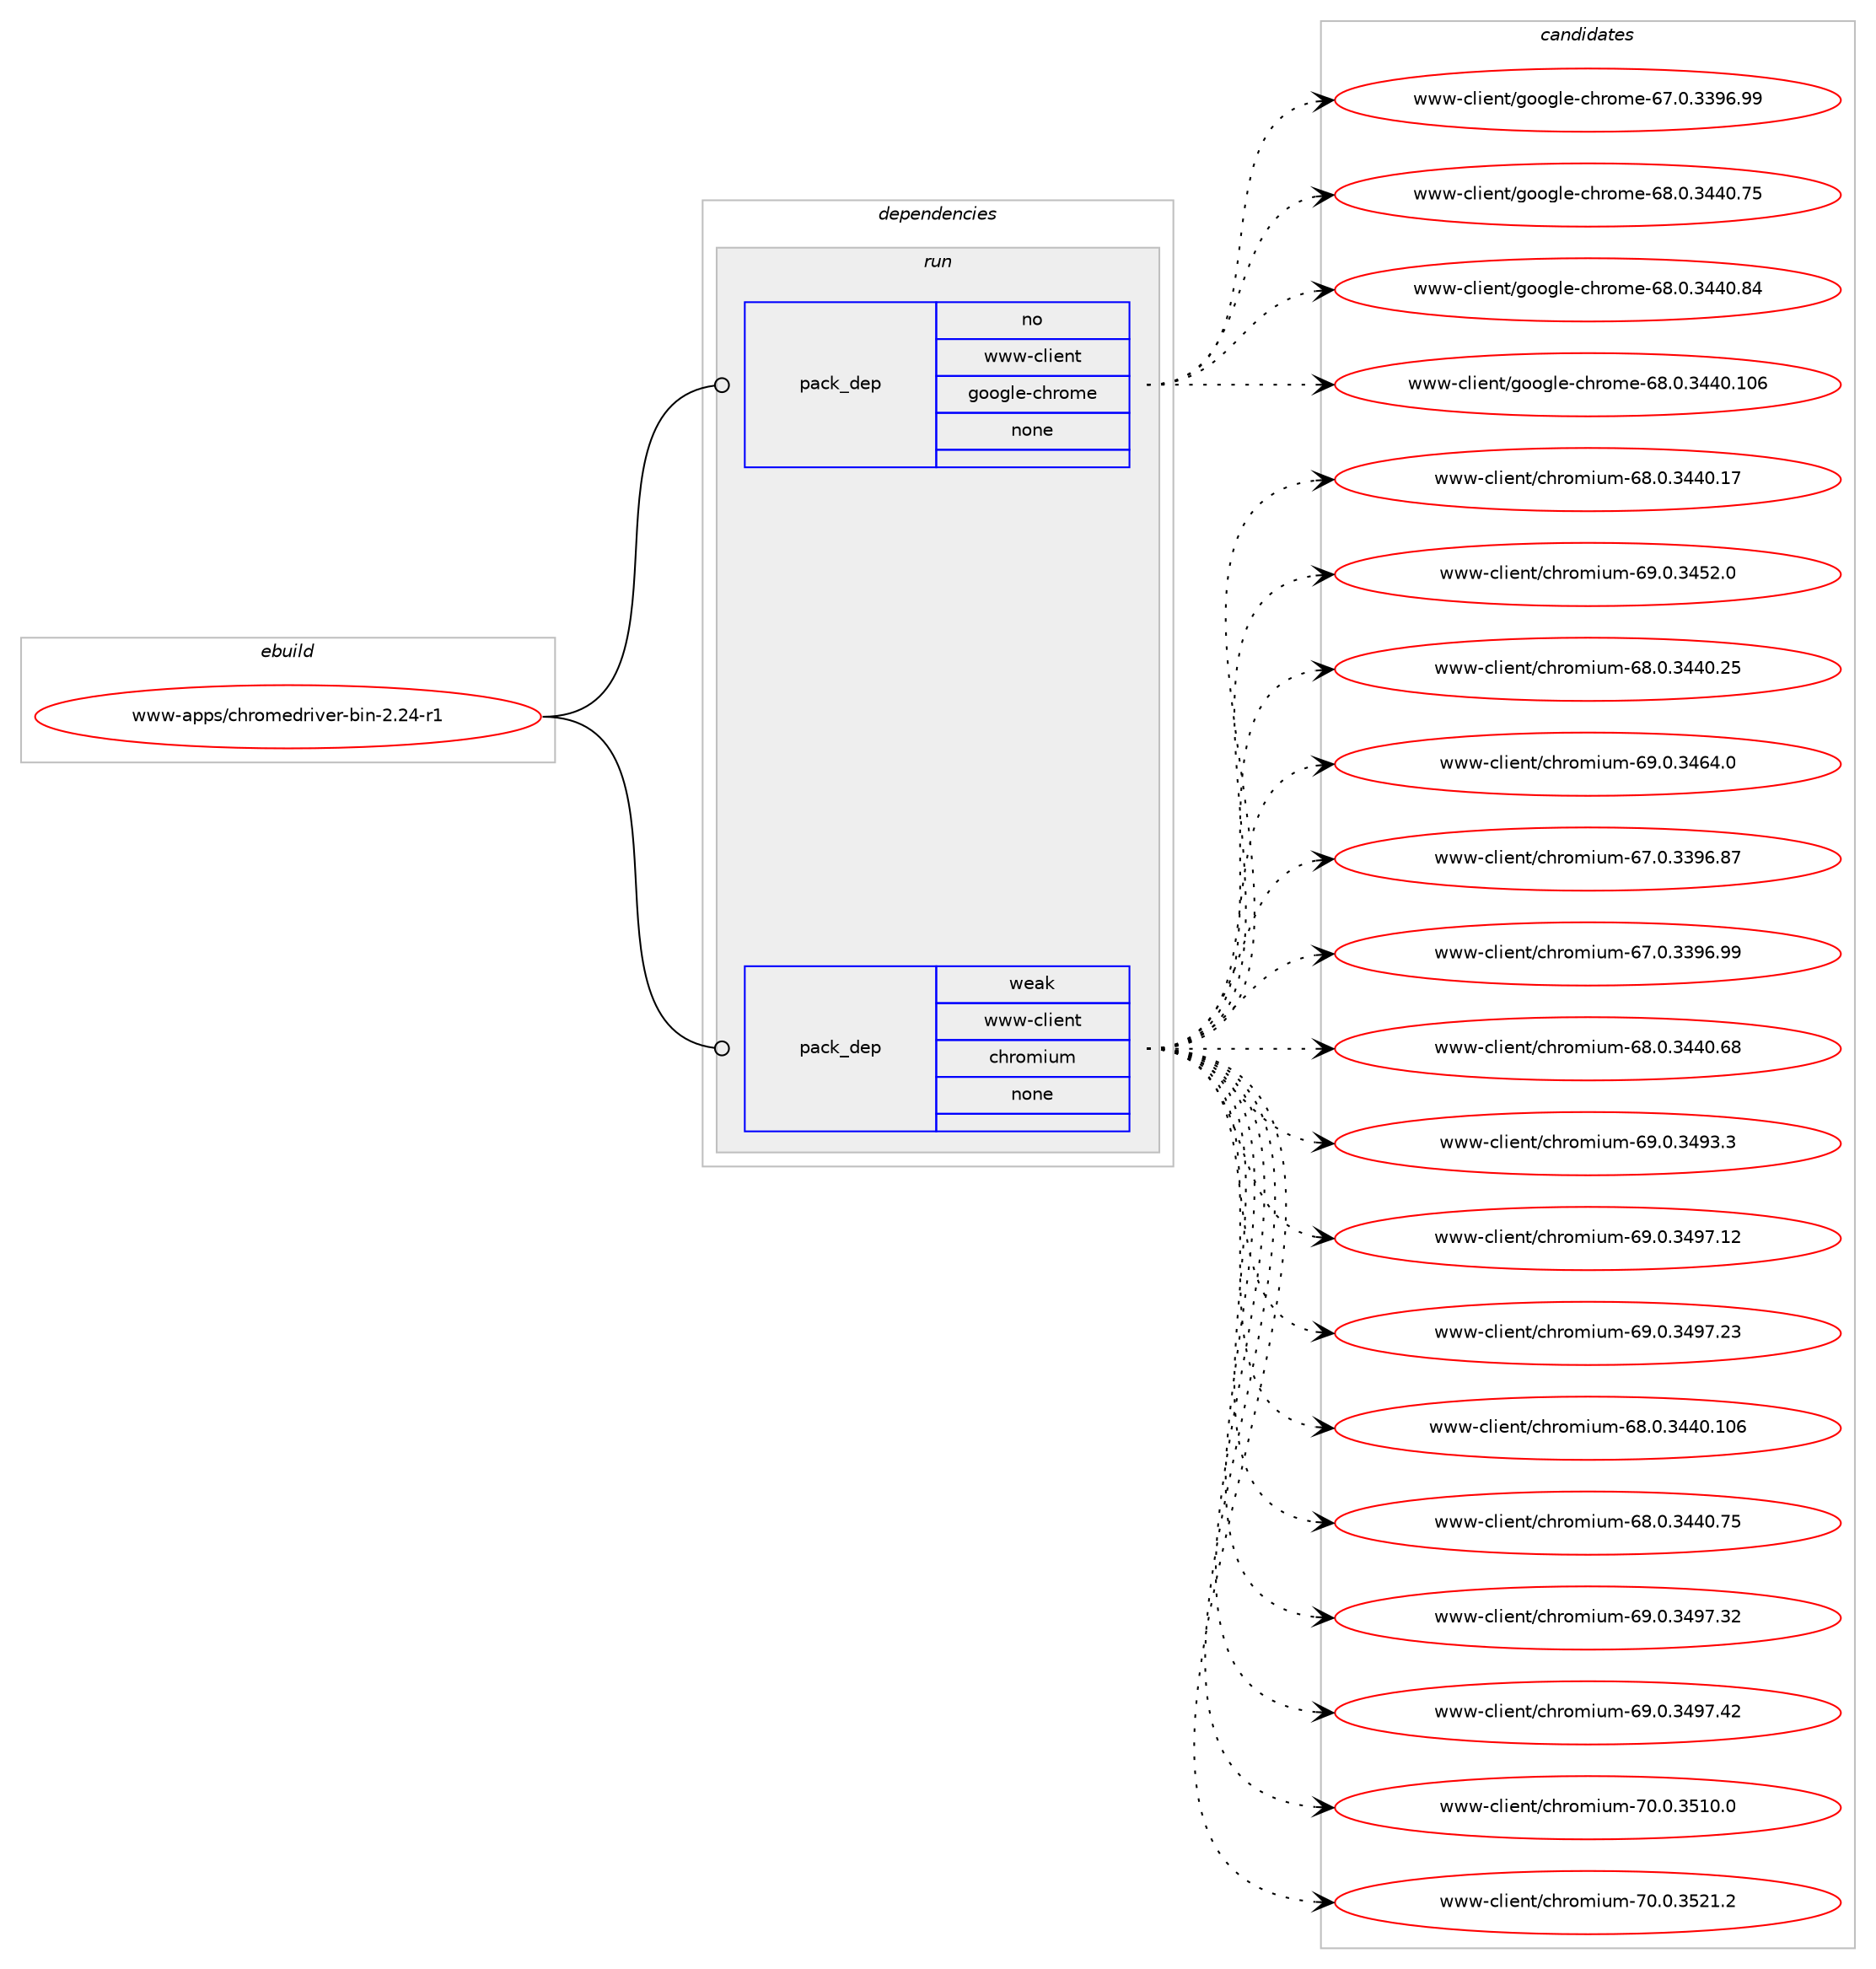 digraph prolog {

# *************
# Graph options
# *************

newrank=true;
concentrate=true;
compound=true;
graph [rankdir=LR,fontname=Helvetica,fontsize=10,ranksep=1.5];#, ranksep=2.5, nodesep=0.2];
edge  [arrowhead=vee];
node  [fontname=Helvetica,fontsize=10];

# **********
# The ebuild
# **********

subgraph cluster_leftcol {
color=gray;
rank=same;
label=<<i>ebuild</i>>;
id [label="www-apps/chromedriver-bin-2.24-r1", color=red, width=4, href="../www-apps/chromedriver-bin-2.24-r1.svg"];
}

# ****************
# The dependencies
# ****************

subgraph cluster_midcol {
color=gray;
label=<<i>dependencies</i>>;
subgraph cluster_compile {
fillcolor="#eeeeee";
style=filled;
label=<<i>compile</i>>;
}
subgraph cluster_compileandrun {
fillcolor="#eeeeee";
style=filled;
label=<<i>compile and run</i>>;
}
subgraph cluster_run {
fillcolor="#eeeeee";
style=filled;
label=<<i>run</i>>;
subgraph pack1021 {
dependency1238 [label=<<TABLE BORDER="0" CELLBORDER="1" CELLSPACING="0" CELLPADDING="4" WIDTH="220"><TR><TD ROWSPAN="6" CELLPADDING="30">pack_dep</TD></TR><TR><TD WIDTH="110">no</TD></TR><TR><TD>www-client</TD></TR><TR><TD>google-chrome</TD></TR><TR><TD>none</TD></TR><TR><TD></TD></TR></TABLE>>, shape=none, color=blue];
}
id:e -> dependency1238:w [weight=20,style="solid",arrowhead="odot"];
subgraph pack1022 {
dependency1239 [label=<<TABLE BORDER="0" CELLBORDER="1" CELLSPACING="0" CELLPADDING="4" WIDTH="220"><TR><TD ROWSPAN="6" CELLPADDING="30">pack_dep</TD></TR><TR><TD WIDTH="110">weak</TD></TR><TR><TD>www-client</TD></TR><TR><TD>chromium</TD></TR><TR><TD>none</TD></TR><TR><TD></TD></TR></TABLE>>, shape=none, color=blue];
}
id:e -> dependency1239:w [weight=20,style="solid",arrowhead="odot"];
}
}

# **************
# The candidates
# **************

subgraph cluster_choices {
rank=same;
color=gray;
label=<<i>candidates</i>>;

subgraph choice1021 {
color=black;
nodesep=1;
choice119119119459910810510111011647103111111103108101459910411411110910145545546484651515754465757 [label="www-client/google-chrome-67.0.3396.99", color=red, width=4,href="../www-client/google-chrome-67.0.3396.99.svg"];
choice119119119459910810510111011647103111111103108101459910411411110910145545646484651525248465553 [label="www-client/google-chrome-68.0.3440.75", color=red, width=4,href="../www-client/google-chrome-68.0.3440.75.svg"];
choice119119119459910810510111011647103111111103108101459910411411110910145545646484651525248465652 [label="www-client/google-chrome-68.0.3440.84", color=red, width=4,href="../www-client/google-chrome-68.0.3440.84.svg"];
choice11911911945991081051011101164710311111110310810145991041141111091014554564648465152524846494854 [label="www-client/google-chrome-68.0.3440.106", color=red, width=4,href="../www-client/google-chrome-68.0.3440.106.svg"];
dependency1238:e -> choice119119119459910810510111011647103111111103108101459910411411110910145545546484651515754465757:w [style=dotted,weight="100"];
dependency1238:e -> choice119119119459910810510111011647103111111103108101459910411411110910145545646484651525248465553:w [style=dotted,weight="100"];
dependency1238:e -> choice119119119459910810510111011647103111111103108101459910411411110910145545646484651525248465652:w [style=dotted,weight="100"];
dependency1238:e -> choice11911911945991081051011101164710311111110310810145991041141111091014554564648465152524846494854:w [style=dotted,weight="100"];
}
subgraph choice1022 {
color=black;
nodesep=1;
choice1191191194599108105101110116479910411411110910511710945545646484651525248464955 [label="www-client/chromium-68.0.3440.17", color=red, width=4,href="../www-client/chromium-68.0.3440.17.svg"];
choice11911911945991081051011101164799104114111109105117109455457464846515253504648 [label="www-client/chromium-69.0.3452.0", color=red, width=4,href="../www-client/chromium-69.0.3452.0.svg"];
choice1191191194599108105101110116479910411411110910511710945545646484651525248465053 [label="www-client/chromium-68.0.3440.25", color=red, width=4,href="../www-client/chromium-68.0.3440.25.svg"];
choice11911911945991081051011101164799104114111109105117109455457464846515254524648 [label="www-client/chromium-69.0.3464.0", color=red, width=4,href="../www-client/chromium-69.0.3464.0.svg"];
choice1191191194599108105101110116479910411411110910511710945545546484651515754465655 [label="www-client/chromium-67.0.3396.87", color=red, width=4,href="../www-client/chromium-67.0.3396.87.svg"];
choice1191191194599108105101110116479910411411110910511710945545546484651515754465757 [label="www-client/chromium-67.0.3396.99", color=red, width=4,href="../www-client/chromium-67.0.3396.99.svg"];
choice1191191194599108105101110116479910411411110910511710945545646484651525248465456 [label="www-client/chromium-68.0.3440.68", color=red, width=4,href="../www-client/chromium-68.0.3440.68.svg"];
choice11911911945991081051011101164799104114111109105117109455457464846515257514651 [label="www-client/chromium-69.0.3493.3", color=red, width=4,href="../www-client/chromium-69.0.3493.3.svg"];
choice1191191194599108105101110116479910411411110910511710945545746484651525755464950 [label="www-client/chromium-69.0.3497.12", color=red, width=4,href="../www-client/chromium-69.0.3497.12.svg"];
choice1191191194599108105101110116479910411411110910511710945545746484651525755465051 [label="www-client/chromium-69.0.3497.23", color=red, width=4,href="../www-client/chromium-69.0.3497.23.svg"];
choice119119119459910810510111011647991041141111091051171094554564648465152524846494854 [label="www-client/chromium-68.0.3440.106", color=red, width=4,href="../www-client/chromium-68.0.3440.106.svg"];
choice1191191194599108105101110116479910411411110910511710945545646484651525248465553 [label="www-client/chromium-68.0.3440.75", color=red, width=4,href="../www-client/chromium-68.0.3440.75.svg"];
choice1191191194599108105101110116479910411411110910511710945545746484651525755465150 [label="www-client/chromium-69.0.3497.32", color=red, width=4,href="../www-client/chromium-69.0.3497.32.svg"];
choice1191191194599108105101110116479910411411110910511710945545746484651525755465250 [label="www-client/chromium-69.0.3497.42", color=red, width=4,href="../www-client/chromium-69.0.3497.42.svg"];
choice11911911945991081051011101164799104114111109105117109455548464846515349484648 [label="www-client/chromium-70.0.3510.0", color=red, width=4,href="../www-client/chromium-70.0.3510.0.svg"];
choice11911911945991081051011101164799104114111109105117109455548464846515350494650 [label="www-client/chromium-70.0.3521.2", color=red, width=4,href="../www-client/chromium-70.0.3521.2.svg"];
dependency1239:e -> choice1191191194599108105101110116479910411411110910511710945545646484651525248464955:w [style=dotted,weight="100"];
dependency1239:e -> choice11911911945991081051011101164799104114111109105117109455457464846515253504648:w [style=dotted,weight="100"];
dependency1239:e -> choice1191191194599108105101110116479910411411110910511710945545646484651525248465053:w [style=dotted,weight="100"];
dependency1239:e -> choice11911911945991081051011101164799104114111109105117109455457464846515254524648:w [style=dotted,weight="100"];
dependency1239:e -> choice1191191194599108105101110116479910411411110910511710945545546484651515754465655:w [style=dotted,weight="100"];
dependency1239:e -> choice1191191194599108105101110116479910411411110910511710945545546484651515754465757:w [style=dotted,weight="100"];
dependency1239:e -> choice1191191194599108105101110116479910411411110910511710945545646484651525248465456:w [style=dotted,weight="100"];
dependency1239:e -> choice11911911945991081051011101164799104114111109105117109455457464846515257514651:w [style=dotted,weight="100"];
dependency1239:e -> choice1191191194599108105101110116479910411411110910511710945545746484651525755464950:w [style=dotted,weight="100"];
dependency1239:e -> choice1191191194599108105101110116479910411411110910511710945545746484651525755465051:w [style=dotted,weight="100"];
dependency1239:e -> choice119119119459910810510111011647991041141111091051171094554564648465152524846494854:w [style=dotted,weight="100"];
dependency1239:e -> choice1191191194599108105101110116479910411411110910511710945545646484651525248465553:w [style=dotted,weight="100"];
dependency1239:e -> choice1191191194599108105101110116479910411411110910511710945545746484651525755465150:w [style=dotted,weight="100"];
dependency1239:e -> choice1191191194599108105101110116479910411411110910511710945545746484651525755465250:w [style=dotted,weight="100"];
dependency1239:e -> choice11911911945991081051011101164799104114111109105117109455548464846515349484648:w [style=dotted,weight="100"];
dependency1239:e -> choice11911911945991081051011101164799104114111109105117109455548464846515350494650:w [style=dotted,weight="100"];
}
}

}
